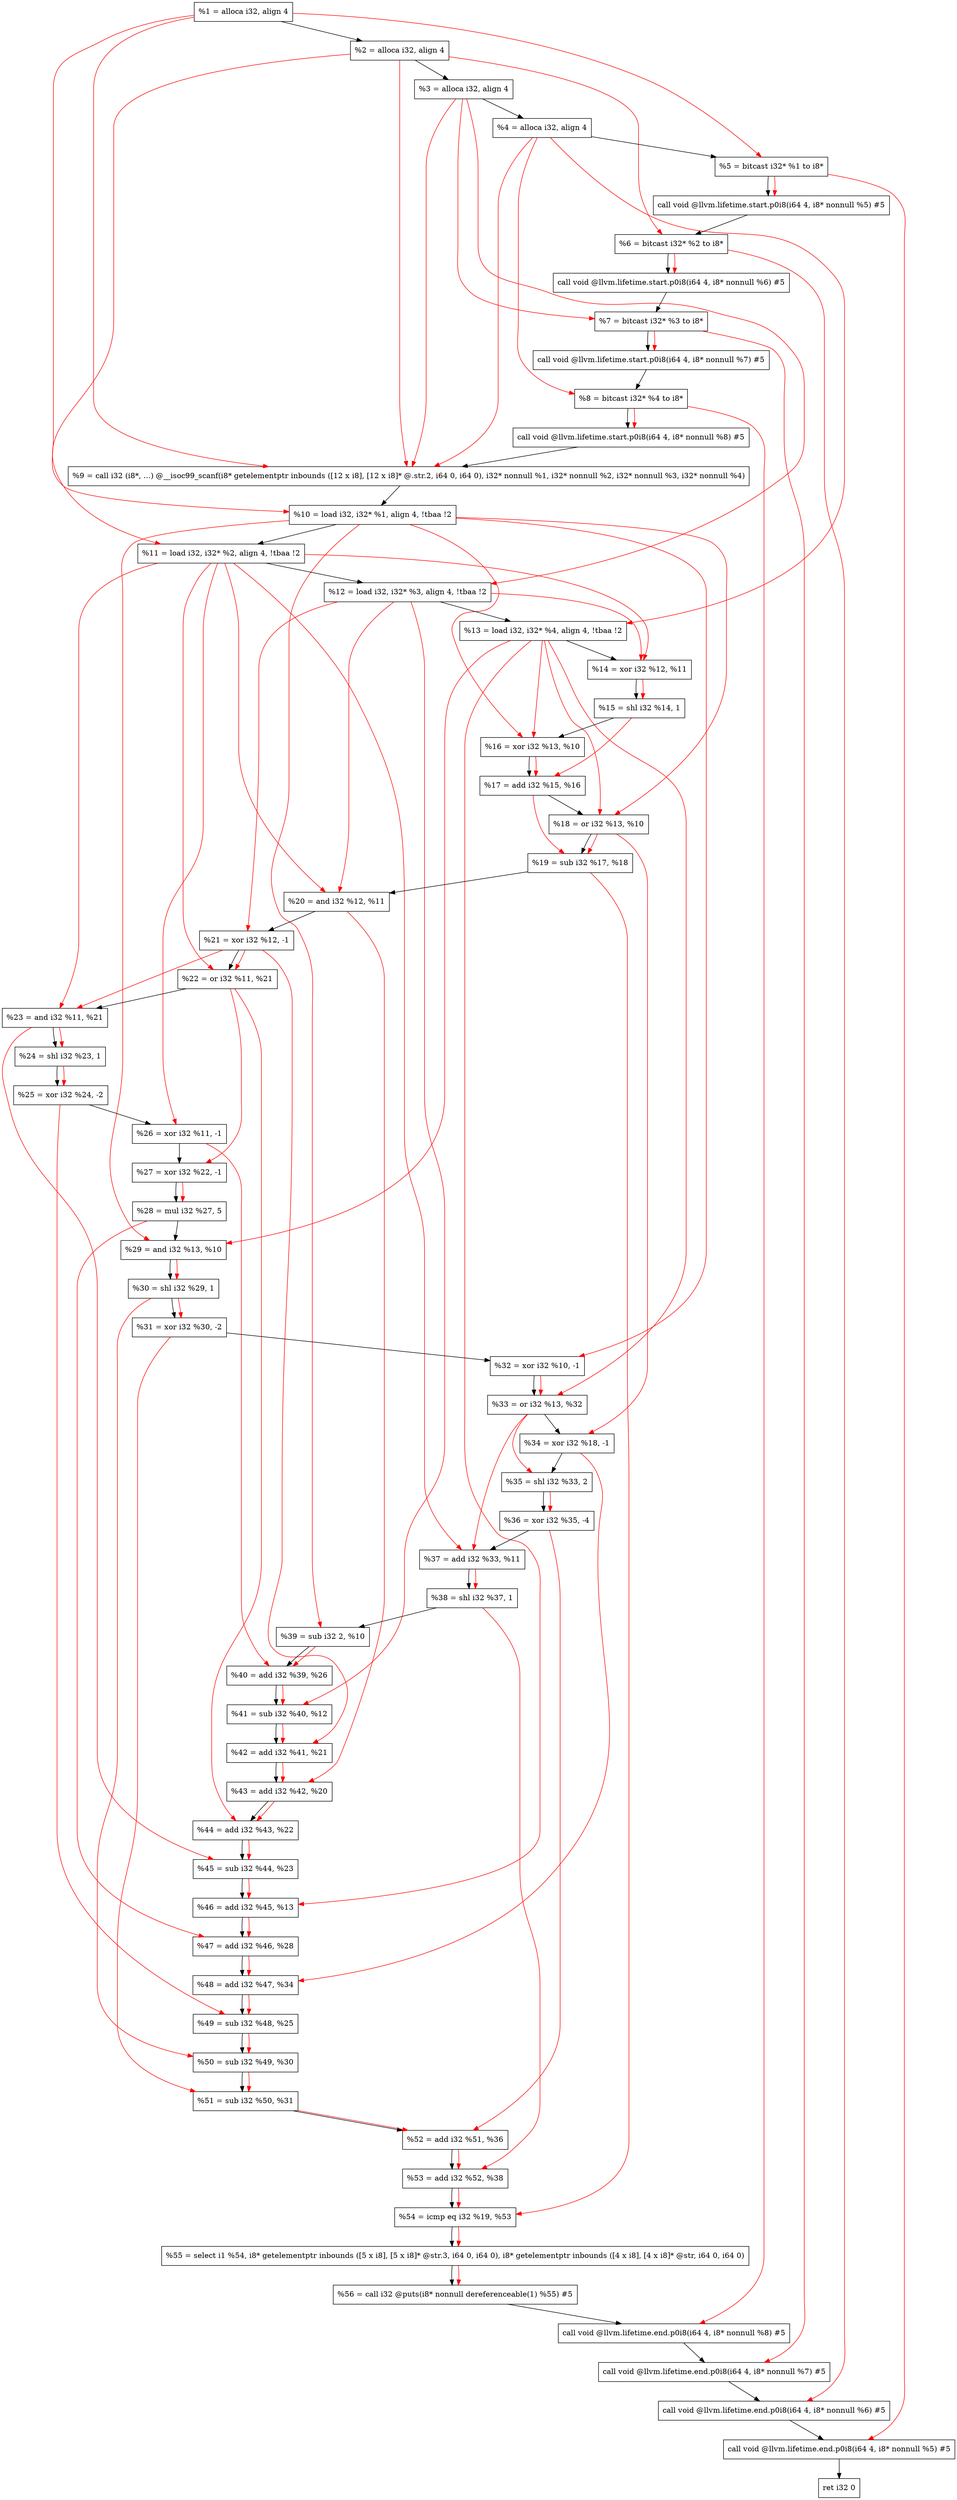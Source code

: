 digraph "DFG for'main' function" {
	Node0x139dc88[shape=record, label="  %1 = alloca i32, align 4"];
	Node0x139dd08[shape=record, label="  %2 = alloca i32, align 4"];
	Node0x139dd98[shape=record, label="  %3 = alloca i32, align 4"];
	Node0x139ddf8[shape=record, label="  %4 = alloca i32, align 4"];
	Node0x139dea8[shape=record, label="  %5 = bitcast i32* %1 to i8*"];
	Node0x139e2d8[shape=record, label="  call void @llvm.lifetime.start.p0i8(i64 4, i8* nonnull %5) #5"];
	Node0x139e3b8[shape=record, label="  %6 = bitcast i32* %2 to i8*"];
	Node0x139e4b8[shape=record, label="  call void @llvm.lifetime.start.p0i8(i64 4, i8* nonnull %6) #5"];
	Node0x139e578[shape=record, label="  %7 = bitcast i32* %3 to i8*"];
	Node0x139e628[shape=record, label="  call void @llvm.lifetime.start.p0i8(i64 4, i8* nonnull %7) #5"];
	Node0x139e6e8[shape=record, label="  %8 = bitcast i32* %4 to i8*"];
	Node0x139e798[shape=record, label="  call void @llvm.lifetime.start.p0i8(i64 4, i8* nonnull %8) #5"];
	Node0x1398b70[shape=record, label="  %9 = call i32 (i8*, ...) @__isoc99_scanf(i8* getelementptr inbounds ([12 x i8], [12 x i8]* @.str.2, i64 0, i64 0), i32* nonnull %1, i32* nonnull %2, i32* nonnull %3, i32* nonnull %4)"];
	Node0x139e998[shape=record, label="  %10 = load i32, i32* %1, align 4, !tbaa !2"];
	Node0x139f908[shape=record, label="  %11 = load i32, i32* %2, align 4, !tbaa !2"];
	Node0x139ff78[shape=record, label="  %12 = load i32, i32* %3, align 4, !tbaa !2"];
	Node0x139ffd8[shape=record, label="  %13 = load i32, i32* %4, align 4, !tbaa !2"];
	Node0x13a0050[shape=record, label="  %14 = xor i32 %12, %11"];
	Node0x13a00c0[shape=record, label="  %15 = shl i32 %14, 1"];
	Node0x13a0130[shape=record, label="  %16 = xor i32 %13, %10"];
	Node0x13a01a0[shape=record, label="  %17 = add i32 %15, %16"];
	Node0x13a0210[shape=record, label="  %18 = or i32 %13, %10"];
	Node0x13a0280[shape=record, label="  %19 = sub i32 %17, %18"];
	Node0x13a02f0[shape=record, label="  %20 = and i32 %12, %11"];
	Node0x13a0360[shape=record, label="  %21 = xor i32 %12, -1"];
	Node0x13a03d0[shape=record, label="  %22 = or i32 %11, %21"];
	Node0x13a0440[shape=record, label="  %23 = and i32 %11, %21"];
	Node0x13a04b0[shape=record, label="  %24 = shl i32 %23, 1"];
	Node0x13a0520[shape=record, label="  %25 = xor i32 %24, -2"];
	Node0x13a0590[shape=record, label="  %26 = xor i32 %11, -1"];
	Node0x13a0600[shape=record, label="  %27 = xor i32 %22, -1"];
	Node0x13a0670[shape=record, label="  %28 = mul i32 %27, 5"];
	Node0x13a06e0[shape=record, label="  %29 = and i32 %13, %10"];
	Node0x13a0750[shape=record, label="  %30 = shl i32 %29, 1"];
	Node0x13a07c0[shape=record, label="  %31 = xor i32 %30, -2"];
	Node0x13a0830[shape=record, label="  %32 = xor i32 %10, -1"];
	Node0x13a08a0[shape=record, label="  %33 = or i32 %13, %32"];
	Node0x13a0910[shape=record, label="  %34 = xor i32 %18, -1"];
	Node0x13a0980[shape=record, label="  %35 = shl i32 %33, 2"];
	Node0x13a09f0[shape=record, label="  %36 = xor i32 %35, -4"];
	Node0x13a0a60[shape=record, label="  %37 = add i32 %33, %11"];
	Node0x13a0ad0[shape=record, label="  %38 = shl i32 %37, 1"];
	Node0x13a0b40[shape=record, label="  %39 = sub i32 2, %10"];
	Node0x13a0bb0[shape=record, label="  %40 = add i32 %39, %26"];
	Node0x13a0c20[shape=record, label="  %41 = sub i32 %40, %12"];
	Node0x13a0c90[shape=record, label="  %42 = add i32 %41, %21"];
	Node0x13a0d00[shape=record, label="  %43 = add i32 %42, %20"];
	Node0x13a0d70[shape=record, label="  %44 = add i32 %43, %22"];
	Node0x13a0de0[shape=record, label="  %45 = sub i32 %44, %23"];
	Node0x13a0e50[shape=record, label="  %46 = add i32 %45, %13"];
	Node0x13a0ec0[shape=record, label="  %47 = add i32 %46, %28"];
	Node0x13a0f30[shape=record, label="  %48 = add i32 %47, %34"];
	Node0x13a0fa0[shape=record, label="  %49 = sub i32 %48, %25"];
	Node0x13a1010[shape=record, label="  %50 = sub i32 %49, %30"];
	Node0x13a1080[shape=record, label="  %51 = sub i32 %50, %31"];
	Node0x13a10f0[shape=record, label="  %52 = add i32 %51, %36"];
	Node0x13a1160[shape=record, label="  %53 = add i32 %52, %38"];
	Node0x13a11d0[shape=record, label="  %54 = icmp eq i32 %19, %53"];
	Node0x133d8b8[shape=record, label="  %55 = select i1 %54, i8* getelementptr inbounds ([5 x i8], [5 x i8]* @str.3, i64 0, i64 0), i8* getelementptr inbounds ([4 x i8], [4 x i8]* @str, i64 0, i64 0)"];
	Node0x13a1260[shape=record, label="  %56 = call i32 @puts(i8* nonnull dereferenceable(1) %55) #5"];
	Node0x13a1508[shape=record, label="  call void @llvm.lifetime.end.p0i8(i64 4, i8* nonnull %8) #5"];
	Node0x13a1668[shape=record, label="  call void @llvm.lifetime.end.p0i8(i64 4, i8* nonnull %7) #5"];
	Node0x13a1778[shape=record, label="  call void @llvm.lifetime.end.p0i8(i64 4, i8* nonnull %6) #5"];
	Node0x13a1888[shape=record, label="  call void @llvm.lifetime.end.p0i8(i64 4, i8* nonnull %5) #5"];
	Node0x13a1948[shape=record, label="  ret i32 0"];
	Node0x139dc88 -> Node0x139dd08;
	Node0x139dd08 -> Node0x139dd98;
	Node0x139dd98 -> Node0x139ddf8;
	Node0x139ddf8 -> Node0x139dea8;
	Node0x139dea8 -> Node0x139e2d8;
	Node0x139e2d8 -> Node0x139e3b8;
	Node0x139e3b8 -> Node0x139e4b8;
	Node0x139e4b8 -> Node0x139e578;
	Node0x139e578 -> Node0x139e628;
	Node0x139e628 -> Node0x139e6e8;
	Node0x139e6e8 -> Node0x139e798;
	Node0x139e798 -> Node0x1398b70;
	Node0x1398b70 -> Node0x139e998;
	Node0x139e998 -> Node0x139f908;
	Node0x139f908 -> Node0x139ff78;
	Node0x139ff78 -> Node0x139ffd8;
	Node0x139ffd8 -> Node0x13a0050;
	Node0x13a0050 -> Node0x13a00c0;
	Node0x13a00c0 -> Node0x13a0130;
	Node0x13a0130 -> Node0x13a01a0;
	Node0x13a01a0 -> Node0x13a0210;
	Node0x13a0210 -> Node0x13a0280;
	Node0x13a0280 -> Node0x13a02f0;
	Node0x13a02f0 -> Node0x13a0360;
	Node0x13a0360 -> Node0x13a03d0;
	Node0x13a03d0 -> Node0x13a0440;
	Node0x13a0440 -> Node0x13a04b0;
	Node0x13a04b0 -> Node0x13a0520;
	Node0x13a0520 -> Node0x13a0590;
	Node0x13a0590 -> Node0x13a0600;
	Node0x13a0600 -> Node0x13a0670;
	Node0x13a0670 -> Node0x13a06e0;
	Node0x13a06e0 -> Node0x13a0750;
	Node0x13a0750 -> Node0x13a07c0;
	Node0x13a07c0 -> Node0x13a0830;
	Node0x13a0830 -> Node0x13a08a0;
	Node0x13a08a0 -> Node0x13a0910;
	Node0x13a0910 -> Node0x13a0980;
	Node0x13a0980 -> Node0x13a09f0;
	Node0x13a09f0 -> Node0x13a0a60;
	Node0x13a0a60 -> Node0x13a0ad0;
	Node0x13a0ad0 -> Node0x13a0b40;
	Node0x13a0b40 -> Node0x13a0bb0;
	Node0x13a0bb0 -> Node0x13a0c20;
	Node0x13a0c20 -> Node0x13a0c90;
	Node0x13a0c90 -> Node0x13a0d00;
	Node0x13a0d00 -> Node0x13a0d70;
	Node0x13a0d70 -> Node0x13a0de0;
	Node0x13a0de0 -> Node0x13a0e50;
	Node0x13a0e50 -> Node0x13a0ec0;
	Node0x13a0ec0 -> Node0x13a0f30;
	Node0x13a0f30 -> Node0x13a0fa0;
	Node0x13a0fa0 -> Node0x13a1010;
	Node0x13a1010 -> Node0x13a1080;
	Node0x13a1080 -> Node0x13a10f0;
	Node0x13a10f0 -> Node0x13a1160;
	Node0x13a1160 -> Node0x13a11d0;
	Node0x13a11d0 -> Node0x133d8b8;
	Node0x133d8b8 -> Node0x13a1260;
	Node0x13a1260 -> Node0x13a1508;
	Node0x13a1508 -> Node0x13a1668;
	Node0x13a1668 -> Node0x13a1778;
	Node0x13a1778 -> Node0x13a1888;
	Node0x13a1888 -> Node0x13a1948;
edge [color=red]
	Node0x139dc88 -> Node0x139dea8;
	Node0x139dea8 -> Node0x139e2d8;
	Node0x139dd08 -> Node0x139e3b8;
	Node0x139e3b8 -> Node0x139e4b8;
	Node0x139dd98 -> Node0x139e578;
	Node0x139e578 -> Node0x139e628;
	Node0x139ddf8 -> Node0x139e6e8;
	Node0x139e6e8 -> Node0x139e798;
	Node0x139dc88 -> Node0x1398b70;
	Node0x139dd08 -> Node0x1398b70;
	Node0x139dd98 -> Node0x1398b70;
	Node0x139ddf8 -> Node0x1398b70;
	Node0x139dc88 -> Node0x139e998;
	Node0x139dd08 -> Node0x139f908;
	Node0x139dd98 -> Node0x139ff78;
	Node0x139ddf8 -> Node0x139ffd8;
	Node0x139ff78 -> Node0x13a0050;
	Node0x139f908 -> Node0x13a0050;
	Node0x13a0050 -> Node0x13a00c0;
	Node0x139ffd8 -> Node0x13a0130;
	Node0x139e998 -> Node0x13a0130;
	Node0x13a00c0 -> Node0x13a01a0;
	Node0x13a0130 -> Node0x13a01a0;
	Node0x139ffd8 -> Node0x13a0210;
	Node0x139e998 -> Node0x13a0210;
	Node0x13a01a0 -> Node0x13a0280;
	Node0x13a0210 -> Node0x13a0280;
	Node0x139ff78 -> Node0x13a02f0;
	Node0x139f908 -> Node0x13a02f0;
	Node0x139ff78 -> Node0x13a0360;
	Node0x139f908 -> Node0x13a03d0;
	Node0x13a0360 -> Node0x13a03d0;
	Node0x139f908 -> Node0x13a0440;
	Node0x13a0360 -> Node0x13a0440;
	Node0x13a0440 -> Node0x13a04b0;
	Node0x13a04b0 -> Node0x13a0520;
	Node0x139f908 -> Node0x13a0590;
	Node0x13a03d0 -> Node0x13a0600;
	Node0x13a0600 -> Node0x13a0670;
	Node0x139ffd8 -> Node0x13a06e0;
	Node0x139e998 -> Node0x13a06e0;
	Node0x13a06e0 -> Node0x13a0750;
	Node0x13a0750 -> Node0x13a07c0;
	Node0x139e998 -> Node0x13a0830;
	Node0x139ffd8 -> Node0x13a08a0;
	Node0x13a0830 -> Node0x13a08a0;
	Node0x13a0210 -> Node0x13a0910;
	Node0x13a08a0 -> Node0x13a0980;
	Node0x13a0980 -> Node0x13a09f0;
	Node0x13a08a0 -> Node0x13a0a60;
	Node0x139f908 -> Node0x13a0a60;
	Node0x13a0a60 -> Node0x13a0ad0;
	Node0x139e998 -> Node0x13a0b40;
	Node0x13a0b40 -> Node0x13a0bb0;
	Node0x13a0590 -> Node0x13a0bb0;
	Node0x13a0bb0 -> Node0x13a0c20;
	Node0x139ff78 -> Node0x13a0c20;
	Node0x13a0c20 -> Node0x13a0c90;
	Node0x13a0360 -> Node0x13a0c90;
	Node0x13a0c90 -> Node0x13a0d00;
	Node0x13a02f0 -> Node0x13a0d00;
	Node0x13a0d00 -> Node0x13a0d70;
	Node0x13a03d0 -> Node0x13a0d70;
	Node0x13a0d70 -> Node0x13a0de0;
	Node0x13a0440 -> Node0x13a0de0;
	Node0x13a0de0 -> Node0x13a0e50;
	Node0x139ffd8 -> Node0x13a0e50;
	Node0x13a0e50 -> Node0x13a0ec0;
	Node0x13a0670 -> Node0x13a0ec0;
	Node0x13a0ec0 -> Node0x13a0f30;
	Node0x13a0910 -> Node0x13a0f30;
	Node0x13a0f30 -> Node0x13a0fa0;
	Node0x13a0520 -> Node0x13a0fa0;
	Node0x13a0fa0 -> Node0x13a1010;
	Node0x13a0750 -> Node0x13a1010;
	Node0x13a1010 -> Node0x13a1080;
	Node0x13a07c0 -> Node0x13a1080;
	Node0x13a1080 -> Node0x13a10f0;
	Node0x13a09f0 -> Node0x13a10f0;
	Node0x13a10f0 -> Node0x13a1160;
	Node0x13a0ad0 -> Node0x13a1160;
	Node0x13a0280 -> Node0x13a11d0;
	Node0x13a1160 -> Node0x13a11d0;
	Node0x13a11d0 -> Node0x133d8b8;
	Node0x133d8b8 -> Node0x13a1260;
	Node0x139e6e8 -> Node0x13a1508;
	Node0x139e578 -> Node0x13a1668;
	Node0x139e3b8 -> Node0x13a1778;
	Node0x139dea8 -> Node0x13a1888;
}
